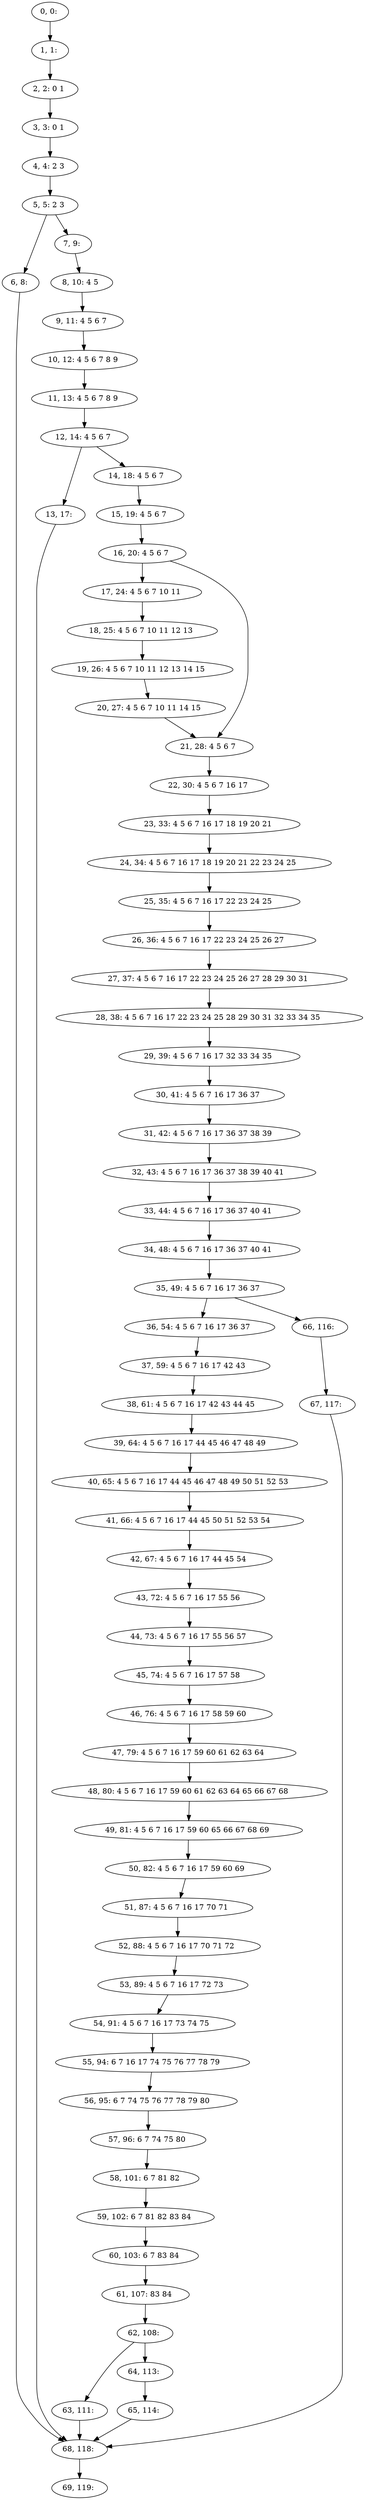 digraph G {
0[label="0, 0: "];
1[label="1, 1: "];
2[label="2, 2: 0 1 "];
3[label="3, 3: 0 1 "];
4[label="4, 4: 2 3 "];
5[label="5, 5: 2 3 "];
6[label="6, 8: "];
7[label="7, 9: "];
8[label="8, 10: 4 5 "];
9[label="9, 11: 4 5 6 7 "];
10[label="10, 12: 4 5 6 7 8 9 "];
11[label="11, 13: 4 5 6 7 8 9 "];
12[label="12, 14: 4 5 6 7 "];
13[label="13, 17: "];
14[label="14, 18: 4 5 6 7 "];
15[label="15, 19: 4 5 6 7 "];
16[label="16, 20: 4 5 6 7 "];
17[label="17, 24: 4 5 6 7 10 11 "];
18[label="18, 25: 4 5 6 7 10 11 12 13 "];
19[label="19, 26: 4 5 6 7 10 11 12 13 14 15 "];
20[label="20, 27: 4 5 6 7 10 11 14 15 "];
21[label="21, 28: 4 5 6 7 "];
22[label="22, 30: 4 5 6 7 16 17 "];
23[label="23, 33: 4 5 6 7 16 17 18 19 20 21 "];
24[label="24, 34: 4 5 6 7 16 17 18 19 20 21 22 23 24 25 "];
25[label="25, 35: 4 5 6 7 16 17 22 23 24 25 "];
26[label="26, 36: 4 5 6 7 16 17 22 23 24 25 26 27 "];
27[label="27, 37: 4 5 6 7 16 17 22 23 24 25 26 27 28 29 30 31 "];
28[label="28, 38: 4 5 6 7 16 17 22 23 24 25 28 29 30 31 32 33 34 35 "];
29[label="29, 39: 4 5 6 7 16 17 32 33 34 35 "];
30[label="30, 41: 4 5 6 7 16 17 36 37 "];
31[label="31, 42: 4 5 6 7 16 17 36 37 38 39 "];
32[label="32, 43: 4 5 6 7 16 17 36 37 38 39 40 41 "];
33[label="33, 44: 4 5 6 7 16 17 36 37 40 41 "];
34[label="34, 48: 4 5 6 7 16 17 36 37 40 41 "];
35[label="35, 49: 4 5 6 7 16 17 36 37 "];
36[label="36, 54: 4 5 6 7 16 17 36 37 "];
37[label="37, 59: 4 5 6 7 16 17 42 43 "];
38[label="38, 61: 4 5 6 7 16 17 42 43 44 45 "];
39[label="39, 64: 4 5 6 7 16 17 44 45 46 47 48 49 "];
40[label="40, 65: 4 5 6 7 16 17 44 45 46 47 48 49 50 51 52 53 "];
41[label="41, 66: 4 5 6 7 16 17 44 45 50 51 52 53 54 "];
42[label="42, 67: 4 5 6 7 16 17 44 45 54 "];
43[label="43, 72: 4 5 6 7 16 17 55 56 "];
44[label="44, 73: 4 5 6 7 16 17 55 56 57 "];
45[label="45, 74: 4 5 6 7 16 17 57 58 "];
46[label="46, 76: 4 5 6 7 16 17 58 59 60 "];
47[label="47, 79: 4 5 6 7 16 17 59 60 61 62 63 64 "];
48[label="48, 80: 4 5 6 7 16 17 59 60 61 62 63 64 65 66 67 68 "];
49[label="49, 81: 4 5 6 7 16 17 59 60 65 66 67 68 69 "];
50[label="50, 82: 4 5 6 7 16 17 59 60 69 "];
51[label="51, 87: 4 5 6 7 16 17 70 71 "];
52[label="52, 88: 4 5 6 7 16 17 70 71 72 "];
53[label="53, 89: 4 5 6 7 16 17 72 73 "];
54[label="54, 91: 4 5 6 7 16 17 73 74 75 "];
55[label="55, 94: 6 7 16 17 74 75 76 77 78 79 "];
56[label="56, 95: 6 7 74 75 76 77 78 79 80 "];
57[label="57, 96: 6 7 74 75 80 "];
58[label="58, 101: 6 7 81 82 "];
59[label="59, 102: 6 7 81 82 83 84 "];
60[label="60, 103: 6 7 83 84 "];
61[label="61, 107: 83 84 "];
62[label="62, 108: "];
63[label="63, 111: "];
64[label="64, 113: "];
65[label="65, 114: "];
66[label="66, 116: "];
67[label="67, 117: "];
68[label="68, 118: "];
69[label="69, 119: "];
0->1 ;
1->2 ;
2->3 ;
3->4 ;
4->5 ;
5->6 ;
5->7 ;
6->68 ;
7->8 ;
8->9 ;
9->10 ;
10->11 ;
11->12 ;
12->13 ;
12->14 ;
13->68 ;
14->15 ;
15->16 ;
16->17 ;
16->21 ;
17->18 ;
18->19 ;
19->20 ;
20->21 ;
21->22 ;
22->23 ;
23->24 ;
24->25 ;
25->26 ;
26->27 ;
27->28 ;
28->29 ;
29->30 ;
30->31 ;
31->32 ;
32->33 ;
33->34 ;
34->35 ;
35->36 ;
35->66 ;
36->37 ;
37->38 ;
38->39 ;
39->40 ;
40->41 ;
41->42 ;
42->43 ;
43->44 ;
44->45 ;
45->46 ;
46->47 ;
47->48 ;
48->49 ;
49->50 ;
50->51 ;
51->52 ;
52->53 ;
53->54 ;
54->55 ;
55->56 ;
56->57 ;
57->58 ;
58->59 ;
59->60 ;
60->61 ;
61->62 ;
62->63 ;
62->64 ;
63->68 ;
64->65 ;
65->68 ;
66->67 ;
67->68 ;
68->69 ;
}
